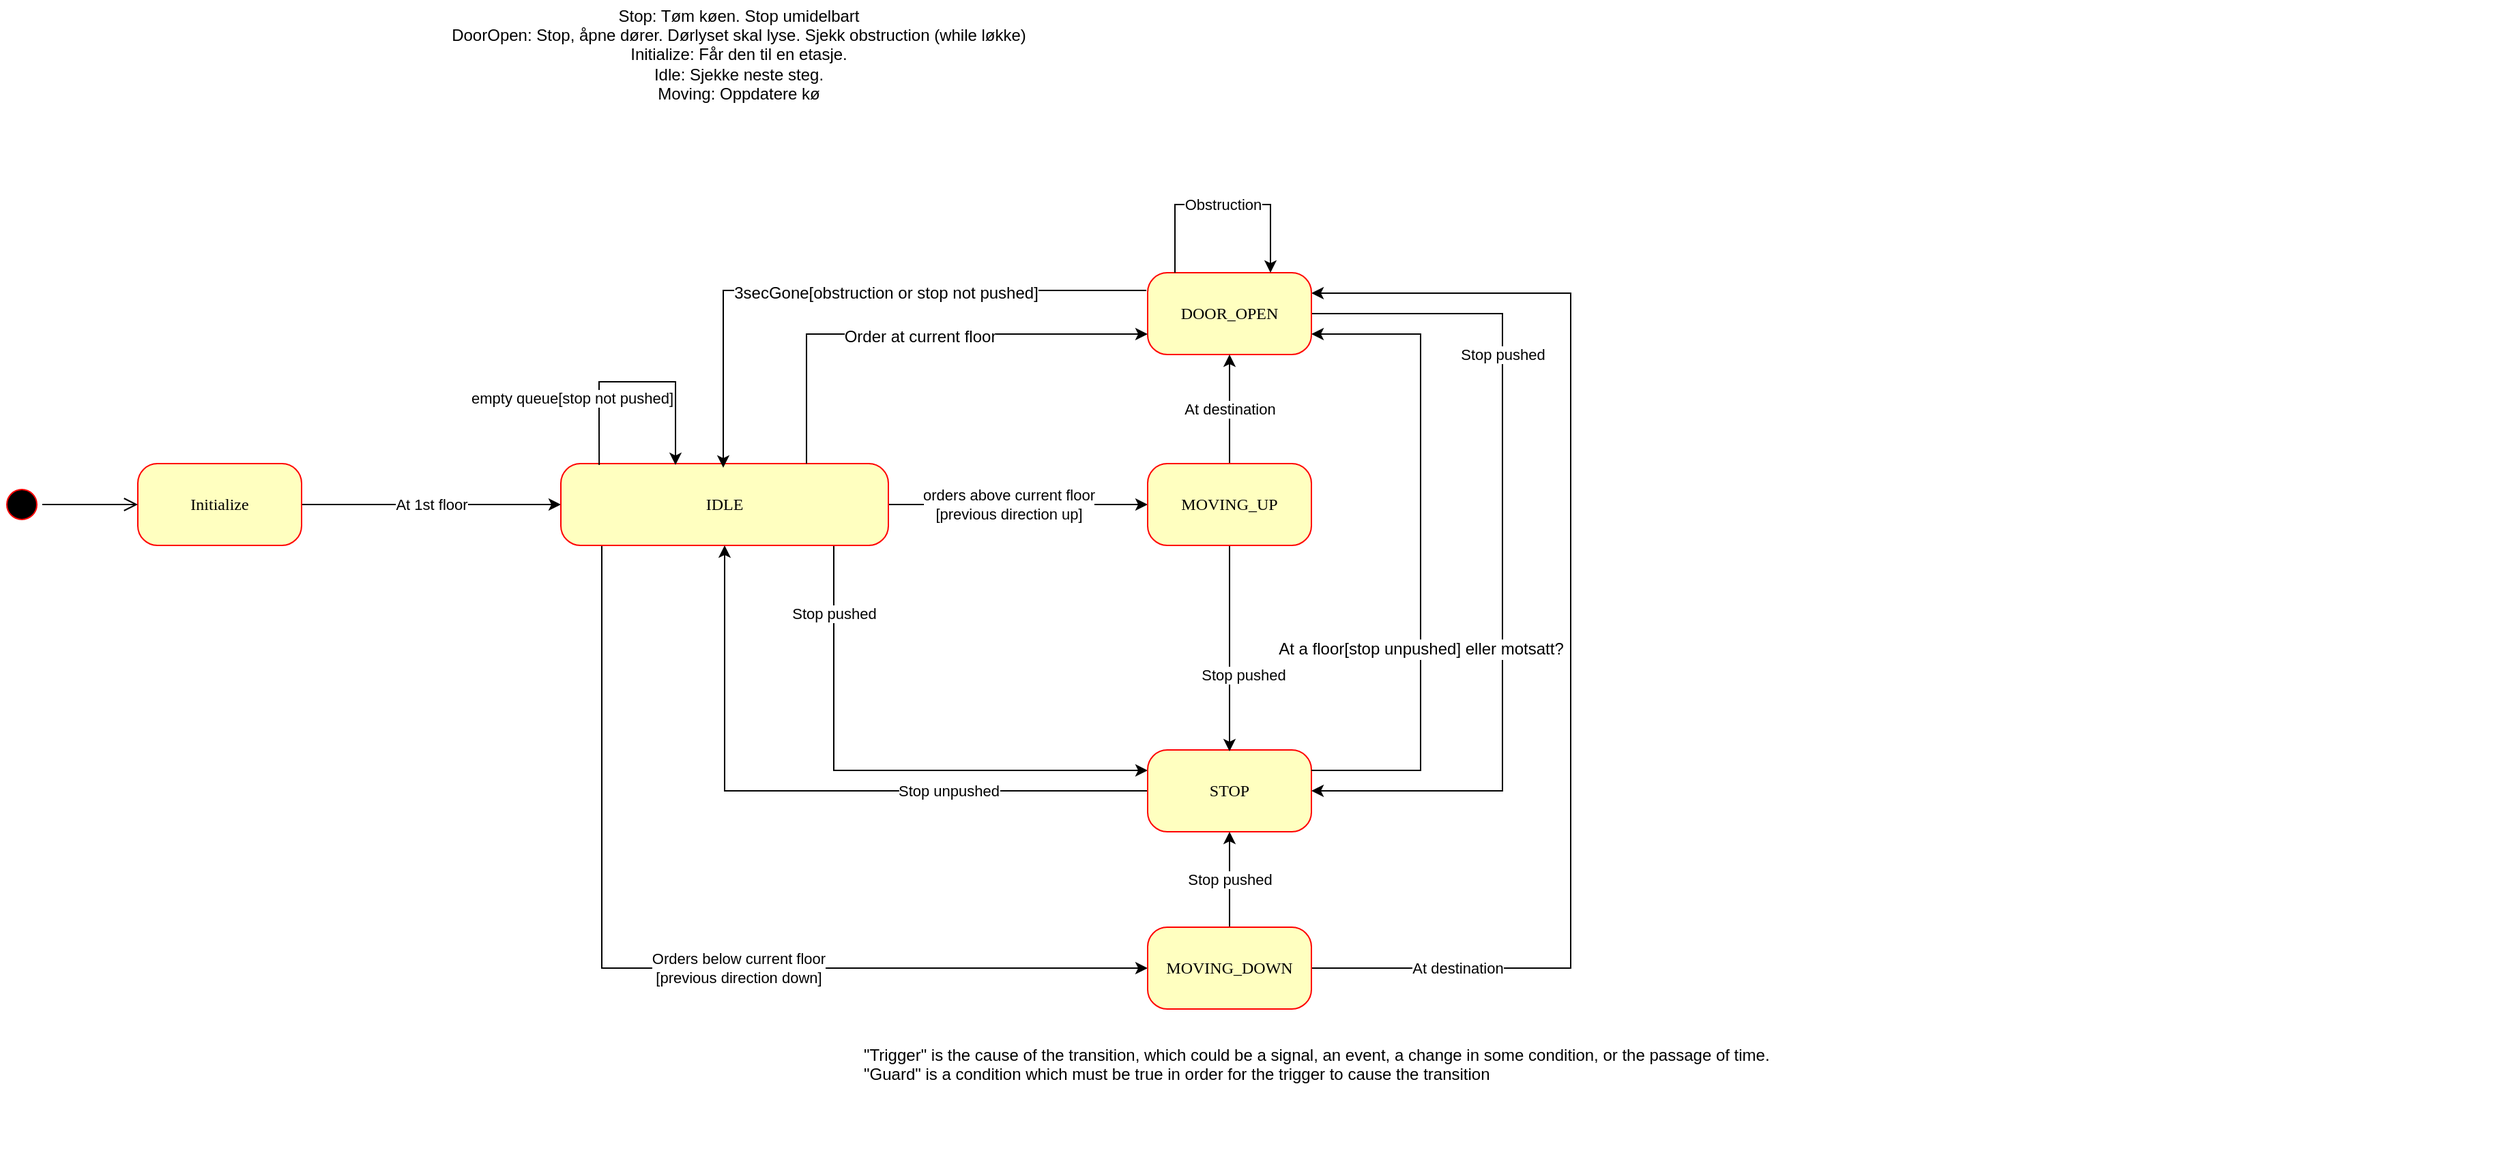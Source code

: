 <mxfile version="12.7.3" type="github">
  <diagram name="Page-1" id="58cdce13-f638-feb5-8d6f-7d28b1aa9fa0">
    <mxGraphModel dx="1952" dy="1342" grid="1" gridSize="10" guides="1" tooltips="1" connect="1" arrows="1" fold="1" page="1" pageScale="1" pageWidth="1100" pageHeight="850" background="#ffffff" math="0" shadow="0">
      <root>
        <mxCell id="0" />
        <mxCell id="1" parent="0" />
        <mxCell id="xnfGC8_ZxIWT7jYt_e5Y-49" value="At 1st floor" style="edgeStyle=orthogonalEdgeStyle;rounded=0;orthogonalLoop=1;jettySize=auto;html=1;entryX=0;entryY=0.5;entryDx=0;entryDy=0;" parent="1" source="xnfGC8_ZxIWT7jYt_e5Y-38" target="xnfGC8_ZxIWT7jYt_e5Y-48" edge="1">
          <mxGeometry relative="1" as="geometry" />
        </mxCell>
        <mxCell id="xnfGC8_ZxIWT7jYt_e5Y-38" value="Initialize" style="rounded=1;whiteSpace=wrap;html=1;arcSize=24;fillColor=#ffffc0;strokeColor=#ff0000;shadow=0;comic=0;labelBackgroundColor=none;fontFamily=Verdana;fontSize=12;fontColor=#000000;align=center;" parent="1" vertex="1">
          <mxGeometry x="-20" y="-220" width="120" height="60" as="geometry" />
        </mxCell>
        <mxCell id="xnfGC8_ZxIWT7jYt_e5Y-51" value="&lt;div&gt;Orders below current floor&lt;/div&gt;&lt;div&gt;[previous direction down]&lt;/div&gt;" style="edgeStyle=orthogonalEdgeStyle;rounded=0;orthogonalLoop=1;jettySize=auto;html=1;exitX=0.25;exitY=1;exitDx=0;exitDy=0;entryX=0;entryY=0.5;entryDx=0;entryDy=0;" parent="1" source="xnfGC8_ZxIWT7jYt_e5Y-48" target="xnfGC8_ZxIWT7jYt_e5Y-50" edge="1">
          <mxGeometry x="0.189" relative="1" as="geometry">
            <Array as="points">
              <mxPoint x="320" y="-160" />
              <mxPoint x="320" y="150" />
            </Array>
            <mxPoint as="offset" />
          </mxGeometry>
        </mxCell>
        <mxCell id="xnfGC8_ZxIWT7jYt_e5Y-61" value="Stop pushed" style="edgeStyle=orthogonalEdgeStyle;rounded=0;orthogonalLoop=1;jettySize=auto;html=1;exitX=0.5;exitY=1;exitDx=0;exitDy=0;entryX=0;entryY=0.25;entryDx=0;entryDy=0;" parent="1" source="xnfGC8_ZxIWT7jYt_e5Y-48" target="xnfGC8_ZxIWT7jYt_e5Y-57" edge="1">
          <mxGeometry x="-0.663" y="-50" relative="1" as="geometry">
            <Array as="points">
              <mxPoint x="490" y="-160" />
              <mxPoint x="490" y="5" />
            </Array>
            <mxPoint x="50" y="50" as="offset" />
          </mxGeometry>
        </mxCell>
        <mxCell id="xnfGC8_ZxIWT7jYt_e5Y-72" value="&lt;div&gt;orders above current floor&lt;/div&gt;&lt;div&gt;[previous direction up]&lt;br&gt;&lt;/div&gt;" style="edgeStyle=orthogonalEdgeStyle;rounded=0;orthogonalLoop=1;jettySize=auto;html=1;exitX=1;exitY=0.25;exitDx=0;exitDy=0;entryX=0;entryY=0.5;entryDx=0;entryDy=0;" parent="1" source="xnfGC8_ZxIWT7jYt_e5Y-48" target="xnfGC8_ZxIWT7jYt_e5Y-70" edge="1">
          <mxGeometry relative="1" as="geometry">
            <Array as="points">
              <mxPoint x="530" y="-190" />
            </Array>
          </mxGeometry>
        </mxCell>
        <mxCell id="xnfGC8_ZxIWT7jYt_e5Y-48" value="IDLE" style="rounded=1;whiteSpace=wrap;html=1;arcSize=24;fillColor=#ffffc0;strokeColor=#ff0000;shadow=0;comic=0;labelBackgroundColor=none;fontFamily=Verdana;fontSize=12;fontColor=#000000;align=center;" parent="1" vertex="1">
          <mxGeometry x="290" y="-220" width="240" height="60" as="geometry" />
        </mxCell>
        <mxCell id="xnfGC8_ZxIWT7jYt_e5Y-54" value="At destination" style="edgeStyle=orthogonalEdgeStyle;rounded=0;orthogonalLoop=1;jettySize=auto;html=1;entryX=1;entryY=0.25;entryDx=0;entryDy=0;exitX=1;exitY=0.5;exitDx=0;exitDy=0;" parent="1" source="xnfGC8_ZxIWT7jYt_e5Y-50" target="xnfGC8_ZxIWT7jYt_e5Y-53" edge="1">
          <mxGeometry x="-0.757" relative="1" as="geometry">
            <Array as="points">
              <mxPoint x="1030" y="150" />
              <mxPoint x="1030" y="-345" />
            </Array>
            <mxPoint as="offset" />
          </mxGeometry>
        </mxCell>
        <mxCell id="xnfGC8_ZxIWT7jYt_e5Y-58" value="Stop pushed" style="edgeStyle=orthogonalEdgeStyle;rounded=0;orthogonalLoop=1;jettySize=auto;html=1;" parent="1" source="xnfGC8_ZxIWT7jYt_e5Y-50" target="xnfGC8_ZxIWT7jYt_e5Y-57" edge="1">
          <mxGeometry relative="1" as="geometry">
            <Array as="points">
              <mxPoint x="780" y="70" />
              <mxPoint x="780" y="70" />
            </Array>
          </mxGeometry>
        </mxCell>
        <mxCell id="xnfGC8_ZxIWT7jYt_e5Y-50" value="MOVING_DOWN" style="rounded=1;whiteSpace=wrap;html=1;arcSize=24;fillColor=#ffffc0;strokeColor=#ff0000;shadow=0;comic=0;labelBackgroundColor=none;fontFamily=Verdana;fontSize=12;fontColor=#000000;align=center;" parent="1" vertex="1">
          <mxGeometry x="720" y="120" width="120" height="60" as="geometry" />
        </mxCell>
        <mxCell id="xnfGC8_ZxIWT7jYt_e5Y-59" style="edgeStyle=orthogonalEdgeStyle;rounded=0;orthogonalLoop=1;jettySize=auto;html=1;entryX=0.5;entryY=1;entryDx=0;entryDy=0;" parent="1" source="xnfGC8_ZxIWT7jYt_e5Y-57" target="xnfGC8_ZxIWT7jYt_e5Y-48" edge="1">
          <mxGeometry relative="1" as="geometry">
            <mxPoint x="460" y="-120" as="targetPoint" />
            <Array as="points">
              <mxPoint x="410" y="20" />
            </Array>
          </mxGeometry>
        </mxCell>
        <mxCell id="xnfGC8_ZxIWT7jYt_e5Y-60" value="Stop unpushed" style="text;html=1;align=center;verticalAlign=middle;resizable=0;points=[];labelBackgroundColor=#ffffff;fontSize=11;" parent="xnfGC8_ZxIWT7jYt_e5Y-59" vertex="1" connectable="0">
          <mxGeometry x="-0.405" relative="1" as="geometry">
            <mxPoint as="offset" />
          </mxGeometry>
        </mxCell>
        <mxCell id="xnfGC8_ZxIWT7jYt_e5Y-57" value="STOP" style="rounded=1;whiteSpace=wrap;html=1;arcSize=24;fillColor=#ffffc0;strokeColor=#ff0000;shadow=0;comic=0;labelBackgroundColor=none;fontFamily=Verdana;fontSize=12;fontColor=#000000;align=center;" parent="1" vertex="1">
          <mxGeometry x="720" y="-10" width="120" height="60" as="geometry" />
        </mxCell>
        <mxCell id="xnfGC8_ZxIWT7jYt_e5Y-55" style="edgeStyle=orthogonalEdgeStyle;rounded=0;orthogonalLoop=1;jettySize=auto;html=1;entryX=0.5;entryY=0;entryDx=0;entryDy=0;" parent="1" edge="1">
          <mxGeometry relative="1" as="geometry">
            <mxPoint x="719" y="-346.996" as="sourcePoint" />
            <mxPoint x="409" y="-217.03" as="targetPoint" />
            <Array as="points">
              <mxPoint x="409" y="-347.03" />
            </Array>
          </mxGeometry>
        </mxCell>
        <mxCell id="xnfGC8_ZxIWT7jYt_e5Y-56" value="3secGone[obstruction or stop not pushed]" style="text;html=1;align=center;verticalAlign=middle;resizable=0;points=[];labelBackgroundColor=#ffffff;" parent="xnfGC8_ZxIWT7jYt_e5Y-55" vertex="1" connectable="0">
          <mxGeometry x="-0.131" y="2" relative="1" as="geometry">
            <mxPoint as="offset" />
          </mxGeometry>
        </mxCell>
        <mxCell id="xnfGC8_ZxIWT7jYt_e5Y-63" value="Stop pushed" style="edgeStyle=orthogonalEdgeStyle;rounded=0;orthogonalLoop=1;jettySize=auto;html=1;exitX=1;exitY=0.5;exitDx=0;exitDy=0;entryX=1;entryY=0.5;entryDx=0;entryDy=0;" parent="1" source="xnfGC8_ZxIWT7jYt_e5Y-53" target="xnfGC8_ZxIWT7jYt_e5Y-57" edge="1">
          <mxGeometry x="-0.556" y="-30" relative="1" as="geometry">
            <Array as="points">
              <mxPoint x="980" y="-330" />
              <mxPoint x="980" y="20" />
            </Array>
            <mxPoint x="30" y="30" as="offset" />
          </mxGeometry>
        </mxCell>
        <mxCell id="xnfGC8_ZxIWT7jYt_e5Y-53" value="DOOR_OPEN" style="rounded=1;whiteSpace=wrap;html=1;arcSize=24;fillColor=#ffffc0;strokeColor=#ff0000;shadow=0;comic=0;labelBackgroundColor=none;fontFamily=Verdana;fontSize=12;fontColor=#000000;align=center;" parent="1" vertex="1">
          <mxGeometry x="720" y="-360" width="120" height="60" as="geometry" />
        </mxCell>
        <mxCell id="xnfGC8_ZxIWT7jYt_e5Y-44" value="" style="ellipse;html=1;shape=startState;fillColor=#000000;strokeColor=#ff0000;rounded=1;shadow=0;comic=0;labelBackgroundColor=none;fontFamily=Verdana;fontSize=12;fontColor=#000000;align=center;direction=south;" parent="1" vertex="1">
          <mxGeometry x="-120.0" y="-205" width="30" height="30" as="geometry" />
        </mxCell>
        <mxCell id="xnfGC8_ZxIWT7jYt_e5Y-45" value="" style="edgeStyle=orthogonalEdgeStyle;html=1;labelBackgroundColor=none;endArrow=open;endSize=8;strokeColor=#000000;fontFamily=Verdana;fontSize=12;align=left;entryX=0;entryY=0.5;entryDx=0;entryDy=0;" parent="1" source="xnfGC8_ZxIWT7jYt_e5Y-44" target="xnfGC8_ZxIWT7jYt_e5Y-38" edge="1">
          <mxGeometry x="-0.12" relative="1" as="geometry">
            <mxPoint x="9.33" y="-190.42" as="sourcePoint" />
            <mxPoint x="170.0" y="-190.42" as="targetPoint" />
            <mxPoint as="offset" />
          </mxGeometry>
        </mxCell>
        <mxCell id="xnfGC8_ZxIWT7jYt_e5Y-64" value="&lt;div&gt;Stop: Tøm køen. Stop umidelbart&lt;/div&gt;&lt;div&gt;DoorOpen: Stop, åpne dører. Dørlyset skal lyse. Sjekk obstruction (while løkke)&lt;br&gt;&lt;/div&gt;&lt;div&gt;Initialize: Får den til en etasje.&lt;/div&gt;&lt;div&gt;Idle: Sjekke neste steg. &lt;br&gt;&lt;/div&gt;&lt;div&gt;Moving: Oppdatere kø&lt;br&gt;&lt;/div&gt;" style="text;html=1;align=center;verticalAlign=middle;resizable=0;points=[];autosize=1;" parent="1" vertex="1">
          <mxGeometry x="170" y="-560" width="500" height="80" as="geometry" />
        </mxCell>
        <mxCell id="xnfGC8_ZxIWT7jYt_e5Y-65" value="Obstruction" style="edgeStyle=orthogonalEdgeStyle;rounded=0;orthogonalLoop=1;jettySize=auto;html=1;entryX=0.75;entryY=0;entryDx=0;entryDy=0;" parent="1" target="xnfGC8_ZxIWT7jYt_e5Y-53" edge="1">
          <mxGeometry relative="1" as="geometry">
            <Array as="points">
              <mxPoint x="740" y="-360" />
              <mxPoint x="740" y="-410" />
              <mxPoint x="810" y="-410" />
            </Array>
            <mxPoint x="740" y="-360" as="sourcePoint" />
          </mxGeometry>
        </mxCell>
        <mxCell id="xnfGC8_ZxIWT7jYt_e5Y-73" value="Stop pushed" style="edgeStyle=orthogonalEdgeStyle;rounded=0;orthogonalLoop=1;jettySize=auto;html=1;exitX=0.5;exitY=1;exitDx=0;exitDy=0;" parent="1" source="xnfGC8_ZxIWT7jYt_e5Y-70" edge="1">
          <mxGeometry x="0.258" y="10" relative="1" as="geometry">
            <mxPoint as="offset" />
            <Array as="points">
              <mxPoint x="780" y="-9" />
            </Array>
            <mxPoint x="780" y="-9" as="targetPoint" />
          </mxGeometry>
        </mxCell>
        <mxCell id="xnfGC8_ZxIWT7jYt_e5Y-74" value="At destination" style="edgeStyle=orthogonalEdgeStyle;rounded=0;orthogonalLoop=1;jettySize=auto;html=1;exitX=0.5;exitY=0;exitDx=0;exitDy=0;entryX=0.5;entryY=1;entryDx=0;entryDy=0;" parent="1" source="xnfGC8_ZxIWT7jYt_e5Y-70" target="xnfGC8_ZxIWT7jYt_e5Y-53" edge="1">
          <mxGeometry relative="1" as="geometry">
            <Array as="points">
              <mxPoint x="780" y="-240" />
              <mxPoint x="780" y="-240" />
            </Array>
          </mxGeometry>
        </mxCell>
        <mxCell id="xnfGC8_ZxIWT7jYt_e5Y-70" value="MOVING_UP" style="rounded=1;whiteSpace=wrap;html=1;arcSize=24;fillColor=#ffffc0;strokeColor=#ff0000;shadow=0;comic=0;labelBackgroundColor=none;fontFamily=Verdana;fontSize=12;fontColor=#000000;align=center;" parent="1" vertex="1">
          <mxGeometry x="720" y="-220" width="120" height="60" as="geometry" />
        </mxCell>
        <mxCell id="vARx-QSnKT3jjr5TEnCY-1" value="" style="endArrow=classic;html=1;entryX=0;entryY=0.75;entryDx=0;entryDy=0;rounded=0;exitX=0.75;exitY=0;exitDx=0;exitDy=0;" parent="1" source="xnfGC8_ZxIWT7jYt_e5Y-48" target="xnfGC8_ZxIWT7jYt_e5Y-53" edge="1">
          <mxGeometry width="50" height="50" relative="1" as="geometry">
            <mxPoint x="483" y="-220" as="sourcePoint" />
            <mxPoint x="570" y="-180" as="targetPoint" />
            <Array as="points">
              <mxPoint x="470" y="-270" />
              <mxPoint x="470" y="-315" />
            </Array>
          </mxGeometry>
        </mxCell>
        <mxCell id="vARx-QSnKT3jjr5TEnCY-2" value="Order at current floor" style="text;html=1;align=center;verticalAlign=middle;resizable=0;points=[];labelBackgroundColor=#ffffff;" parent="vARx-QSnKT3jjr5TEnCY-1" vertex="1" connectable="0">
          <mxGeometry x="0.029" y="-2" relative="1" as="geometry">
            <mxPoint as="offset" />
          </mxGeometry>
        </mxCell>
        <mxCell id="vARx-QSnKT3jjr5TEnCY-3" value="empty queue[stop not pushed]" style="endArrow=classic;html=1;exitX=0.117;exitY=0.017;exitDx=0;exitDy=0;exitPerimeter=0;entryX=0.35;entryY=0.017;entryDx=0;entryDy=0;entryPerimeter=0;rounded=0;" parent="1" source="xnfGC8_ZxIWT7jYt_e5Y-48" target="xnfGC8_ZxIWT7jYt_e5Y-48" edge="1">
          <mxGeometry x="-0.444" y="20" width="50" height="50" relative="1" as="geometry">
            <mxPoint x="520" y="-130" as="sourcePoint" />
            <mxPoint x="570" y="-180" as="targetPoint" />
            <Array as="points">
              <mxPoint x="318" y="-250" />
              <mxPoint x="318" y="-280" />
              <mxPoint x="374" y="-280" />
            </Array>
            <mxPoint as="offset" />
          </mxGeometry>
        </mxCell>
        <mxCell id="vARx-QSnKT3jjr5TEnCY-6" value="" style="endArrow=classic;html=1;exitX=1;exitY=0.25;exitDx=0;exitDy=0;entryX=1;entryY=0.75;entryDx=0;entryDy=0;rounded=0;" parent="1" source="xnfGC8_ZxIWT7jYt_e5Y-57" target="xnfGC8_ZxIWT7jYt_e5Y-53" edge="1">
          <mxGeometry width="50" height="50" relative="1" as="geometry">
            <mxPoint x="640" y="-60" as="sourcePoint" />
            <mxPoint x="690" y="-110" as="targetPoint" />
            <Array as="points">
              <mxPoint x="920" y="5" />
              <mxPoint x="920" y="-110" />
              <mxPoint x="920" y="-315" />
            </Array>
          </mxGeometry>
        </mxCell>
        <mxCell id="vARx-QSnKT3jjr5TEnCY-7" value="At a floor[stop unpushed] eller motsatt?" style="text;html=1;align=center;verticalAlign=middle;resizable=0;points=[];labelBackgroundColor=#ffffff;" parent="vARx-QSnKT3jjr5TEnCY-6" vertex="1" connectable="0">
          <mxGeometry x="-0.571" y="66" relative="1" as="geometry">
            <mxPoint x="66" y="-66" as="offset" />
          </mxGeometry>
        </mxCell>
        <mxCell id="vARx-QSnKT3jjr5TEnCY-8" value="&lt;div&gt;&quot;Trigger&quot; is the cause of the transition, which could be a signal, an event, a change in some condition, or the passage of time. &lt;br&gt;&lt;/div&gt;&lt;div&gt;&quot;Guard&quot; is a condition which must be true in order for the trigger to cause the transition&lt;/div&gt;" style="text;html=1;" parent="1" vertex="1">
          <mxGeometry x="510" y="200" width="1200" height="100" as="geometry" />
        </mxCell>
      </root>
    </mxGraphModel>
  </diagram>
</mxfile>
